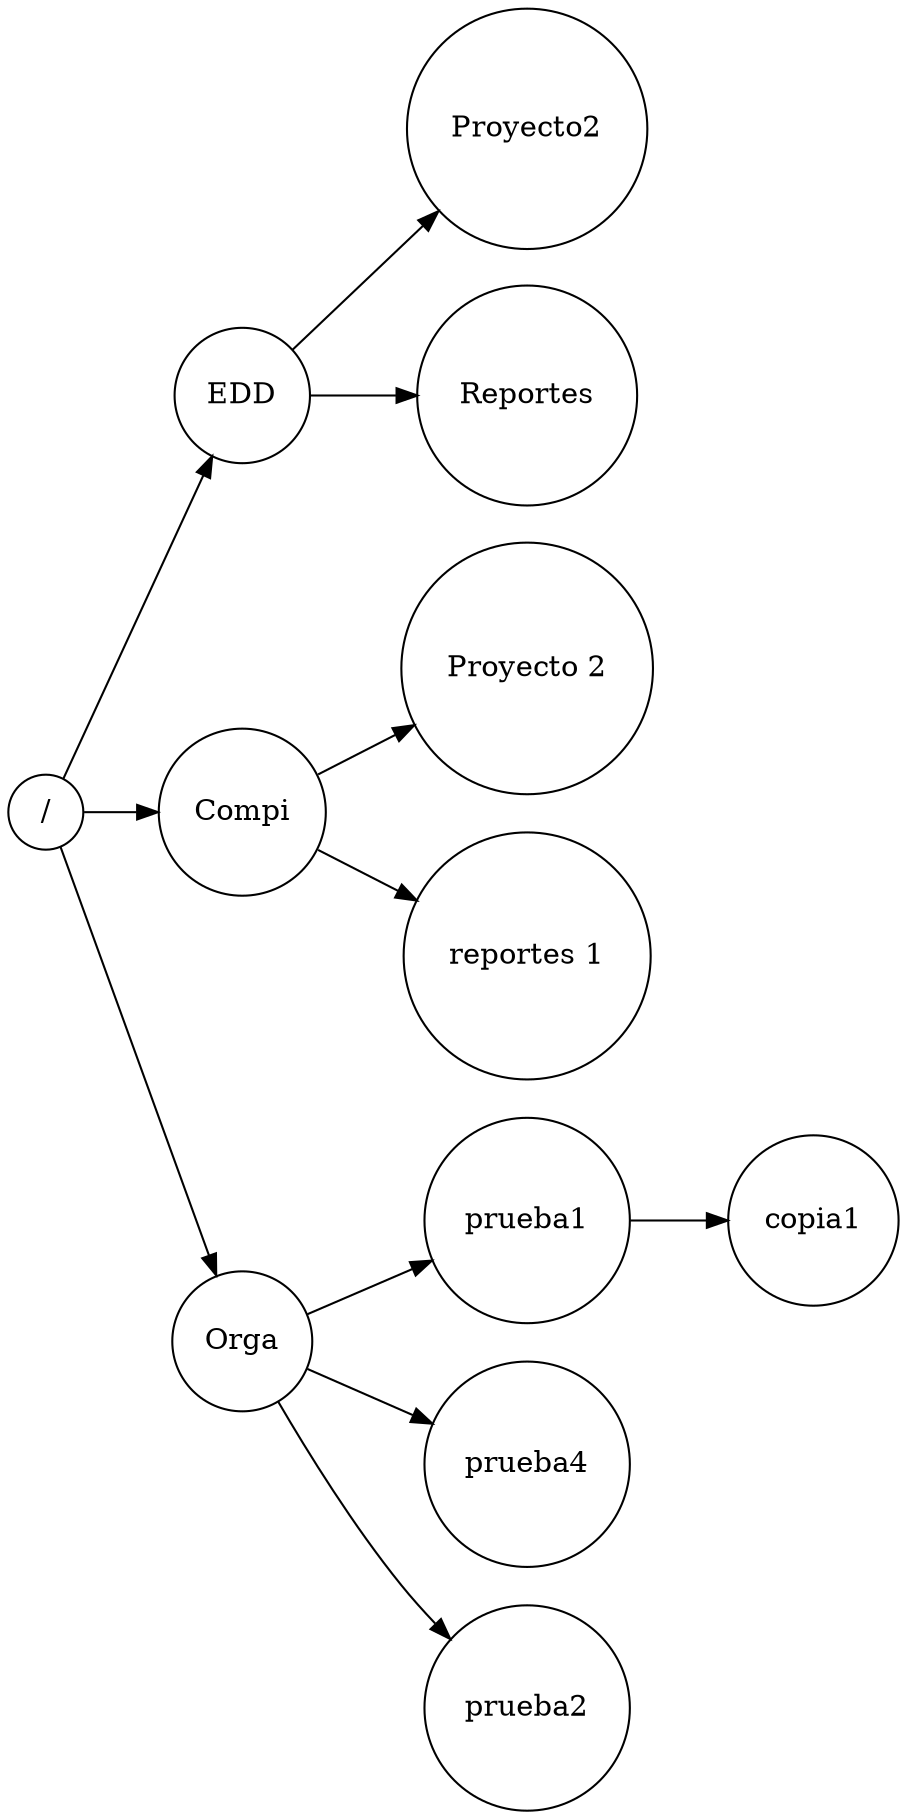 digraph guia{ 
 rankdir=LR; 
 node[shape=circle]; 
nodo10[label="/" ]; 
nodo20[label="EDD" ]; 
nodo30[label="Compi" ]; 
nodo40[label="Orga" ]; 
nodo50[label="Proyecto2" ]; 
nodo60[label="Reportes" ]; 
nodo70[label="Proyecto 2" ]; 
nodo80[label="reportes 1" ]; 
nodo90[label="prueba1" ]; 
nodo100[label="prueba4" ]; 
nodo110[label="prueba2" ]; 
nodo120[label="copia1" ]; 
nodo10-> nodo20; 
nodo10-> nodo30; 
nodo10-> nodo40; 
nodo20-> nodo50; 
nodo20-> nodo60; 
nodo30-> nodo70; 
nodo30-> nodo80; 
nodo40-> nodo90; 
nodo40-> nodo100; 
nodo40-> nodo110; 
nodo90-> nodo120; 
} 
